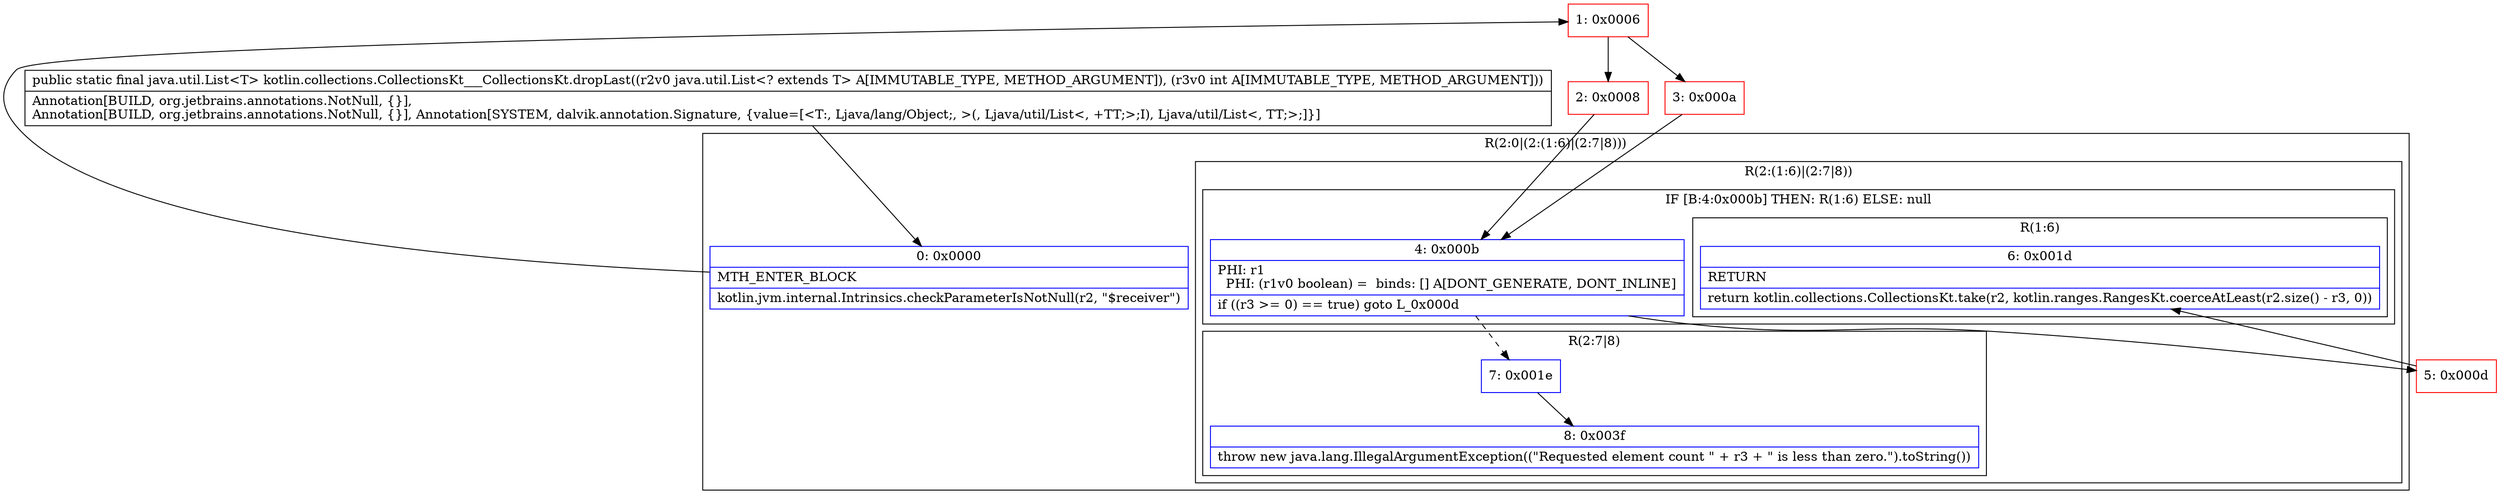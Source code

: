 digraph "CFG forkotlin.collections.CollectionsKt___CollectionsKt.dropLast(Ljava\/util\/List;I)Ljava\/util\/List;" {
subgraph cluster_Region_332359857 {
label = "R(2:0|(2:(1:6)|(2:7|8)))";
node [shape=record,color=blue];
Node_0 [shape=record,label="{0\:\ 0x0000|MTH_ENTER_BLOCK\l|kotlin.jvm.internal.Intrinsics.checkParameterIsNotNull(r2, \"$receiver\")\l}"];
subgraph cluster_Region_1119626556 {
label = "R(2:(1:6)|(2:7|8))";
node [shape=record,color=blue];
subgraph cluster_IfRegion_969742198 {
label = "IF [B:4:0x000b] THEN: R(1:6) ELSE: null";
node [shape=record,color=blue];
Node_4 [shape=record,label="{4\:\ 0x000b|PHI: r1 \l  PHI: (r1v0 boolean) =  binds: [] A[DONT_GENERATE, DONT_INLINE]\l|if ((r3 \>= 0) == true) goto L_0x000d\l}"];
subgraph cluster_Region_1049502257 {
label = "R(1:6)";
node [shape=record,color=blue];
Node_6 [shape=record,label="{6\:\ 0x001d|RETURN\l|return kotlin.collections.CollectionsKt.take(r2, kotlin.ranges.RangesKt.coerceAtLeast(r2.size() \- r3, 0))\l}"];
}
}
subgraph cluster_Region_1449938865 {
label = "R(2:7|8)";
node [shape=record,color=blue];
Node_7 [shape=record,label="{7\:\ 0x001e}"];
Node_8 [shape=record,label="{8\:\ 0x003f|throw new java.lang.IllegalArgumentException((\"Requested element count \" + r3 + \" is less than zero.\").toString())\l}"];
}
}
}
Node_1 [shape=record,color=red,label="{1\:\ 0x0006}"];
Node_2 [shape=record,color=red,label="{2\:\ 0x0008}"];
Node_3 [shape=record,color=red,label="{3\:\ 0x000a}"];
Node_5 [shape=record,color=red,label="{5\:\ 0x000d}"];
MethodNode[shape=record,label="{public static final java.util.List\<T\> kotlin.collections.CollectionsKt___CollectionsKt.dropLast((r2v0 java.util.List\<? extends T\> A[IMMUTABLE_TYPE, METHOD_ARGUMENT]), (r3v0 int A[IMMUTABLE_TYPE, METHOD_ARGUMENT]))  | Annotation[BUILD, org.jetbrains.annotations.NotNull, \{\}], \lAnnotation[BUILD, org.jetbrains.annotations.NotNull, \{\}], Annotation[SYSTEM, dalvik.annotation.Signature, \{value=[\<T:, Ljava\/lang\/Object;, \>(, Ljava\/util\/List\<, +TT;\>;I), Ljava\/util\/List\<, TT;\>;]\}]\l}"];
MethodNode -> Node_0;
Node_0 -> Node_1;
Node_4 -> Node_5;
Node_4 -> Node_7[style=dashed];
Node_7 -> Node_8;
Node_1 -> Node_2;
Node_1 -> Node_3;
Node_2 -> Node_4;
Node_3 -> Node_4;
Node_5 -> Node_6;
}

